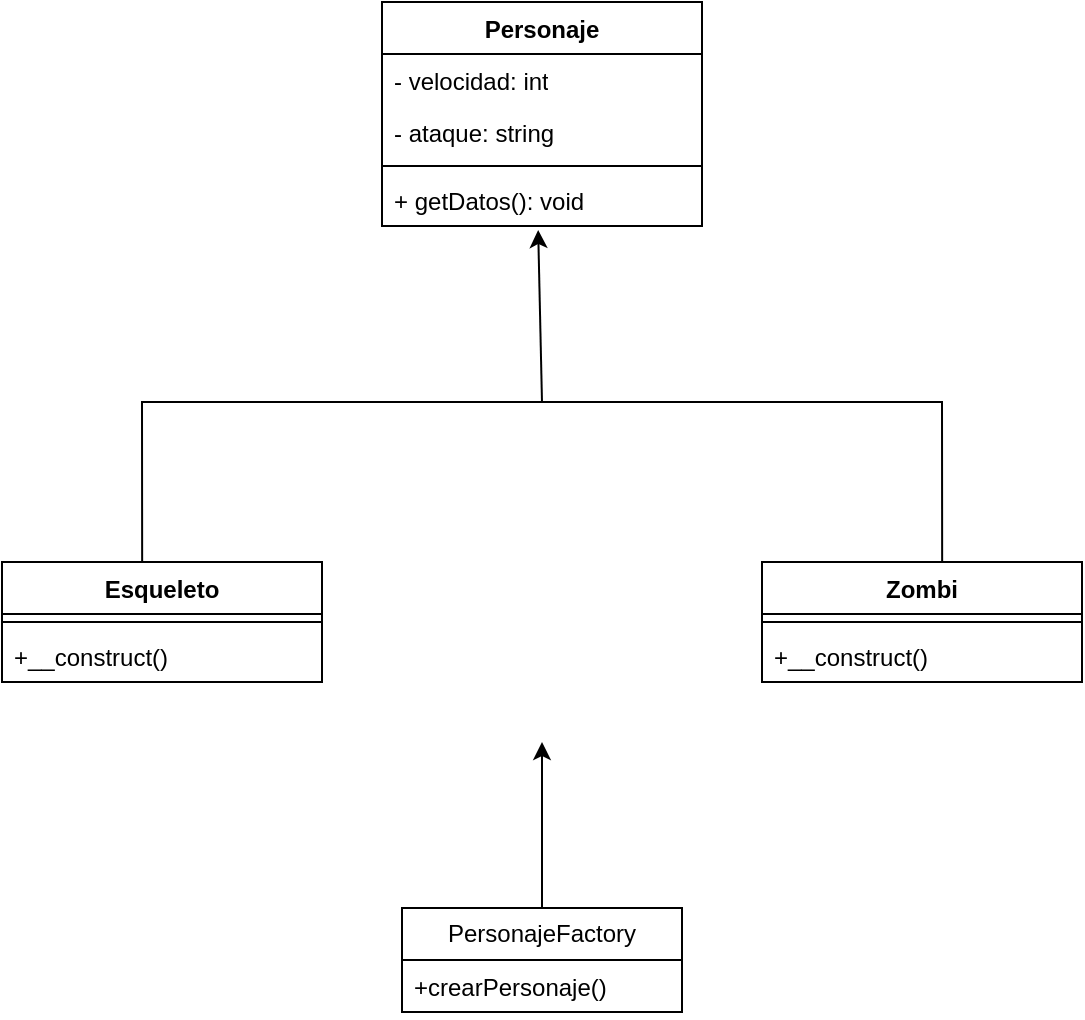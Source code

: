 <mxfile version="24.8.4">
  <diagram name="Página-1" id="jKmx_ulRIlO4fJdVVRTO">
    <mxGraphModel grid="1" page="1" gridSize="10" guides="1" tooltips="1" connect="1" arrows="1" fold="1" pageScale="1" pageWidth="827" pageHeight="1169" math="0" shadow="0">
      <root>
        <mxCell id="0" />
        <mxCell id="1" parent="0" />
        <mxCell id="jaGGqLN7deaEM02t6H-w-2" value="PersonajeFactory" style="swimlane;fontStyle=0;childLayout=stackLayout;horizontal=1;startSize=26;fillColor=none;horizontalStack=0;resizeParent=1;resizeParentMax=0;resizeLast=0;collapsible=1;marginBottom=0;whiteSpace=wrap;html=1;" vertex="1" parent="1">
          <mxGeometry x="330" y="533" width="140" height="52" as="geometry">
            <mxRectangle x="330" y="140" width="130" height="30" as="alternateBounds" />
          </mxGeometry>
        </mxCell>
        <mxCell id="jaGGqLN7deaEM02t6H-w-3" value="+crearPersonaje()" style="text;strokeColor=none;fillColor=none;align=left;verticalAlign=top;spacingLeft=4;spacingRight=4;overflow=hidden;rotatable=0;points=[[0,0.5],[1,0.5]];portConstraint=eastwest;whiteSpace=wrap;html=1;" vertex="1" parent="jaGGqLN7deaEM02t6H-w-2">
          <mxGeometry y="26" width="140" height="26" as="geometry" />
        </mxCell>
        <mxCell id="jaGGqLN7deaEM02t6H-w-6" value="Esqueleto" style="swimlane;fontStyle=1;align=center;verticalAlign=top;childLayout=stackLayout;horizontal=1;startSize=26;horizontalStack=0;resizeParent=1;resizeParentMax=0;resizeLast=0;collapsible=1;marginBottom=0;whiteSpace=wrap;html=1;" vertex="1" parent="1">
          <mxGeometry x="130" y="360" width="160" height="60" as="geometry" />
        </mxCell>
        <mxCell id="jaGGqLN7deaEM02t6H-w-8" value="" style="line;strokeWidth=1;fillColor=none;align=left;verticalAlign=middle;spacingTop=-1;spacingLeft=3;spacingRight=3;rotatable=0;labelPosition=right;points=[];portConstraint=eastwest;strokeColor=inherit;" vertex="1" parent="jaGGqLN7deaEM02t6H-w-6">
          <mxGeometry y="26" width="160" height="8" as="geometry" />
        </mxCell>
        <mxCell id="jaGGqLN7deaEM02t6H-w-9" value="+__construct()" style="text;strokeColor=none;fillColor=none;align=left;verticalAlign=top;spacingLeft=4;spacingRight=4;overflow=hidden;rotatable=0;points=[[0,0.5],[1,0.5]];portConstraint=eastwest;whiteSpace=wrap;html=1;" vertex="1" parent="jaGGqLN7deaEM02t6H-w-6">
          <mxGeometry y="34" width="160" height="26" as="geometry" />
        </mxCell>
        <mxCell id="jaGGqLN7deaEM02t6H-w-10" value="Zombi" style="swimlane;fontStyle=1;align=center;verticalAlign=top;childLayout=stackLayout;horizontal=1;startSize=26;horizontalStack=0;resizeParent=1;resizeParentMax=0;resizeLast=0;collapsible=1;marginBottom=0;whiteSpace=wrap;html=1;" vertex="1" parent="1">
          <mxGeometry x="510" y="360" width="160" height="60" as="geometry" />
        </mxCell>
        <mxCell id="jaGGqLN7deaEM02t6H-w-12" value="" style="line;strokeWidth=1;fillColor=none;align=left;verticalAlign=middle;spacingTop=-1;spacingLeft=3;spacingRight=3;rotatable=0;labelPosition=right;points=[];portConstraint=eastwest;strokeColor=inherit;" vertex="1" parent="jaGGqLN7deaEM02t6H-w-10">
          <mxGeometry y="26" width="160" height="8" as="geometry" />
        </mxCell>
        <mxCell id="jaGGqLN7deaEM02t6H-w-13" value="+__construct()" style="text;strokeColor=none;fillColor=none;align=left;verticalAlign=top;spacingLeft=4;spacingRight=4;overflow=hidden;rotatable=0;points=[[0,0.5],[1,0.5]];portConstraint=eastwest;whiteSpace=wrap;html=1;" vertex="1" parent="jaGGqLN7deaEM02t6H-w-10">
          <mxGeometry y="34" width="160" height="26" as="geometry" />
        </mxCell>
        <mxCell id="jaGGqLN7deaEM02t6H-w-21" value="" style="endArrow=none;html=1;rounded=0;exitX=0.438;exitY=0;exitDx=0;exitDy=0;exitPerimeter=0;entryX=0.563;entryY=0;entryDx=0;entryDy=0;entryPerimeter=0;" edge="1" parent="1" source="jaGGqLN7deaEM02t6H-w-6" target="jaGGqLN7deaEM02t6H-w-10">
          <mxGeometry width="50" height="50" relative="1" as="geometry">
            <mxPoint x="390" y="430" as="sourcePoint" />
            <mxPoint x="440" y="380" as="targetPoint" />
            <Array as="points">
              <mxPoint x="200" y="280" />
              <mxPoint x="400" y="280" />
              <mxPoint x="600" y="280" />
            </Array>
          </mxGeometry>
        </mxCell>
        <mxCell id="jaGGqLN7deaEM02t6H-w-23" value="Personaje" style="swimlane;fontStyle=1;align=center;verticalAlign=top;childLayout=stackLayout;horizontal=1;startSize=26;horizontalStack=0;resizeParent=1;resizeParentMax=0;resizeLast=0;collapsible=1;marginBottom=0;whiteSpace=wrap;html=1;" vertex="1" parent="1">
          <mxGeometry x="320" y="80" width="160" height="112" as="geometry" />
        </mxCell>
        <mxCell id="jaGGqLN7deaEM02t6H-w-24" value="- velocidad: int" style="text;strokeColor=none;fillColor=none;align=left;verticalAlign=top;spacingLeft=4;spacingRight=4;overflow=hidden;rotatable=0;points=[[0,0.5],[1,0.5]];portConstraint=eastwest;whiteSpace=wrap;html=1;" vertex="1" parent="jaGGqLN7deaEM02t6H-w-23">
          <mxGeometry y="26" width="160" height="26" as="geometry" />
        </mxCell>
        <mxCell id="jaGGqLN7deaEM02t6H-w-27" value="- ataque: string" style="text;strokeColor=none;fillColor=none;align=left;verticalAlign=top;spacingLeft=4;spacingRight=4;overflow=hidden;rotatable=0;points=[[0,0.5],[1,0.5]];portConstraint=eastwest;whiteSpace=wrap;html=1;" vertex="1" parent="jaGGqLN7deaEM02t6H-w-23">
          <mxGeometry y="52" width="160" height="26" as="geometry" />
        </mxCell>
        <mxCell id="jaGGqLN7deaEM02t6H-w-25" value="" style="line;strokeWidth=1;fillColor=none;align=left;verticalAlign=middle;spacingTop=-1;spacingLeft=3;spacingRight=3;rotatable=0;labelPosition=right;points=[];portConstraint=eastwest;strokeColor=inherit;" vertex="1" parent="jaGGqLN7deaEM02t6H-w-23">
          <mxGeometry y="78" width="160" height="8" as="geometry" />
        </mxCell>
        <mxCell id="jaGGqLN7deaEM02t6H-w-26" value="+ getDatos(): void" style="text;strokeColor=none;fillColor=none;align=left;verticalAlign=top;spacingLeft=4;spacingRight=4;overflow=hidden;rotatable=0;points=[[0,0.5],[1,0.5]];portConstraint=eastwest;whiteSpace=wrap;html=1;" vertex="1" parent="jaGGqLN7deaEM02t6H-w-23">
          <mxGeometry y="86" width="160" height="26" as="geometry" />
        </mxCell>
        <mxCell id="jaGGqLN7deaEM02t6H-w-29" value="" style="endArrow=classic;html=1;rounded=0;entryX=0.488;entryY=1.077;entryDx=0;entryDy=0;entryPerimeter=0;" edge="1" parent="1" target="jaGGqLN7deaEM02t6H-w-26">
          <mxGeometry width="50" height="50" relative="1" as="geometry">
            <mxPoint x="400" y="280" as="sourcePoint" />
            <mxPoint x="400" y="210" as="targetPoint" />
          </mxGeometry>
        </mxCell>
        <mxCell id="jaGGqLN7deaEM02t6H-w-30" value="" style="endArrow=classic;html=1;rounded=0;exitX=0.5;exitY=0;exitDx=0;exitDy=0;" edge="1" parent="1" source="jaGGqLN7deaEM02t6H-w-2">
          <mxGeometry width="50" height="50" relative="1" as="geometry">
            <mxPoint x="390" y="430" as="sourcePoint" />
            <mxPoint x="400" y="450" as="targetPoint" />
          </mxGeometry>
        </mxCell>
      </root>
    </mxGraphModel>
  </diagram>
</mxfile>
